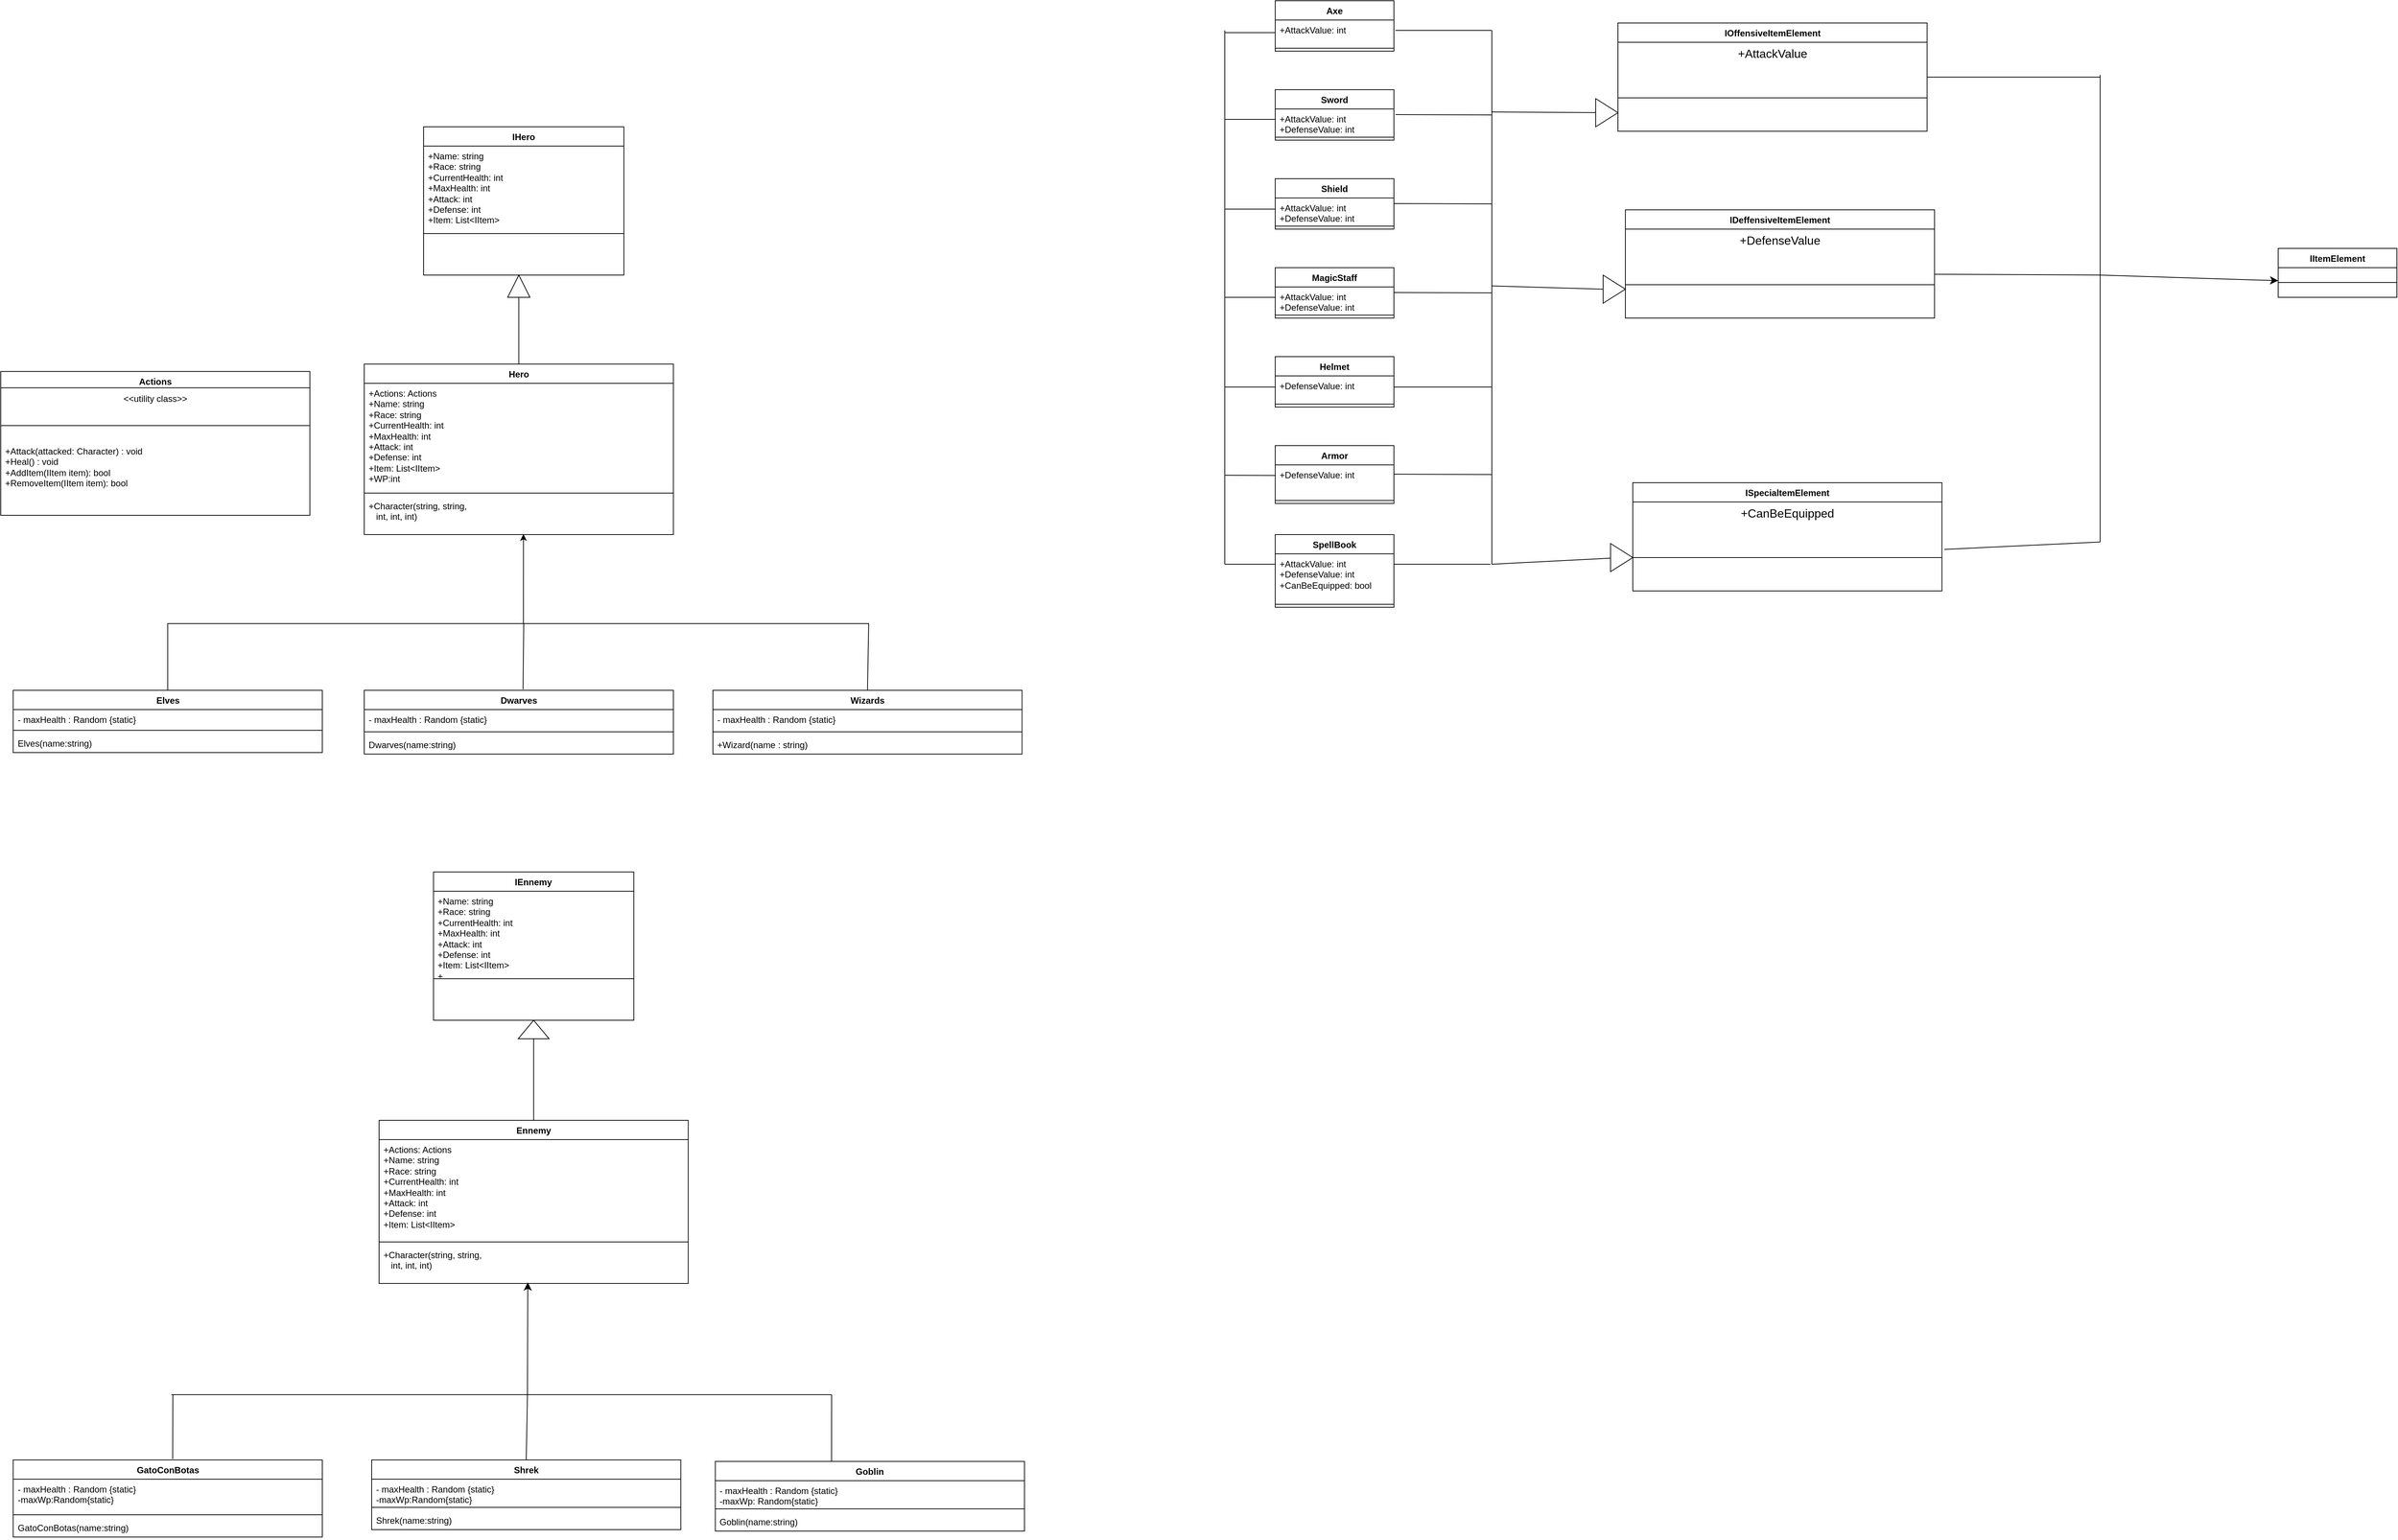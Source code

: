 <mxfile version="24.7.5">
  <diagram name="Página-1" id="9fpP-28XoMxSb8PzgrYL">
    <mxGraphModel dx="248" dy="559" grid="1" gridSize="10" guides="1" tooltips="1" connect="1" arrows="1" fold="1" page="1" pageScale="1" pageWidth="827" pageHeight="1169" background="none" math="0" shadow="0">
      <root>
        <mxCell id="0" />
        <mxCell id="1" parent="0" />
        <mxCell id="HEC-JPvPfsfK7CVHxs7Y-29" value="Dwarves" style="swimlane;fontStyle=1;align=center;verticalAlign=top;childLayout=stackLayout;horizontal=1;startSize=26;horizontalStack=0;resizeParent=1;resizeParentMax=0;resizeLast=0;collapsible=1;marginBottom=0;whiteSpace=wrap;html=1;" parent="1" vertex="1">
          <mxGeometry x="2080" y="970" width="416.74" height="86" as="geometry" />
        </mxCell>
        <mxCell id="HEC-JPvPfsfK7CVHxs7Y-30" value="- maxHealth : Random {static}&amp;nbsp;" style="text;strokeColor=none;fillColor=none;align=left;verticalAlign=top;spacingLeft=4;spacingRight=4;overflow=hidden;rotatable=0;points=[[0,0.5],[1,0.5]];portConstraint=eastwest;whiteSpace=wrap;html=1;" parent="HEC-JPvPfsfK7CVHxs7Y-29" vertex="1">
          <mxGeometry y="26" width="416.74" height="26" as="geometry" />
        </mxCell>
        <mxCell id="HEC-JPvPfsfK7CVHxs7Y-31" value="" style="line;strokeWidth=1;fillColor=none;align=left;verticalAlign=middle;spacingTop=-1;spacingLeft=3;spacingRight=3;rotatable=0;labelPosition=right;points=[];portConstraint=eastwest;strokeColor=inherit;" parent="HEC-JPvPfsfK7CVHxs7Y-29" vertex="1">
          <mxGeometry y="52" width="416.74" height="8" as="geometry" />
        </mxCell>
        <mxCell id="HEC-JPvPfsfK7CVHxs7Y-32" value="&lt;div&gt;Dwarves(name:string)&lt;/div&gt;" style="text;strokeColor=none;fillColor=none;align=left;verticalAlign=top;spacingLeft=4;spacingRight=4;overflow=hidden;rotatable=0;points=[[0,0.5],[1,0.5]];portConstraint=eastwest;whiteSpace=wrap;html=1;" parent="HEC-JPvPfsfK7CVHxs7Y-29" vertex="1">
          <mxGeometry y="60" width="416.74" height="26" as="geometry" />
        </mxCell>
        <mxCell id="HEC-JPvPfsfK7CVHxs7Y-35" value="Wizards" style="swimlane;fontStyle=1;align=center;verticalAlign=top;childLayout=stackLayout;horizontal=1;startSize=26;horizontalStack=0;resizeParent=1;resizeParentMax=0;resizeLast=0;collapsible=1;marginBottom=0;whiteSpace=wrap;html=1;" parent="1" vertex="1">
          <mxGeometry x="2550" y="970" width="416.74" height="86" as="geometry" />
        </mxCell>
        <mxCell id="HEC-JPvPfsfK7CVHxs7Y-36" value="- maxHealth : Random {static}&amp;nbsp;" style="text;strokeColor=none;fillColor=none;align=left;verticalAlign=top;spacingLeft=4;spacingRight=4;overflow=hidden;rotatable=0;points=[[0,0.5],[1,0.5]];portConstraint=eastwest;whiteSpace=wrap;html=1;" parent="HEC-JPvPfsfK7CVHxs7Y-35" vertex="1">
          <mxGeometry y="26" width="416.74" height="26" as="geometry" />
        </mxCell>
        <mxCell id="HEC-JPvPfsfK7CVHxs7Y-37" value="" style="line;strokeWidth=1;fillColor=none;align=left;verticalAlign=middle;spacingTop=-1;spacingLeft=3;spacingRight=3;rotatable=0;labelPosition=right;points=[];portConstraint=eastwest;strokeColor=inherit;" parent="HEC-JPvPfsfK7CVHxs7Y-35" vertex="1">
          <mxGeometry y="52" width="416.74" height="8" as="geometry" />
        </mxCell>
        <mxCell id="HEC-JPvPfsfK7CVHxs7Y-38" value="&lt;div&gt;+Wizard(name : string)&lt;br&gt;&lt;/div&gt;" style="text;strokeColor=none;fillColor=none;align=left;verticalAlign=top;spacingLeft=4;spacingRight=4;overflow=hidden;rotatable=0;points=[[0,0.5],[1,0.5]];portConstraint=eastwest;whiteSpace=wrap;html=1;" parent="HEC-JPvPfsfK7CVHxs7Y-35" vertex="1">
          <mxGeometry y="60" width="416.74" height="26" as="geometry" />
        </mxCell>
        <mxCell id="1p2A2cyZHvtKDHI03JIj-7" style="edgeStyle=orthogonalEdgeStyle;rounded=0;orthogonalLoop=1;jettySize=auto;html=1;exitX=0.5;exitY=0;exitDx=0;exitDy=0;entryX=0.515;entryY=0.988;entryDx=0;entryDy=0;entryPerimeter=0;" parent="1" source="HEC-JPvPfsfK7CVHxs7Y-39" edge="1" target="HEC-JPvPfsfK7CVHxs7Y-56">
          <mxGeometry relative="1" as="geometry">
            <mxPoint x="2295" y="740" as="targetPoint" />
            <Array as="points">
              <mxPoint x="1815" y="880" />
              <mxPoint x="2295" y="880" />
            </Array>
          </mxGeometry>
        </mxCell>
        <mxCell id="HEC-JPvPfsfK7CVHxs7Y-39" value="Elves" style="swimlane;fontStyle=1;align=center;verticalAlign=top;childLayout=stackLayout;horizontal=1;startSize=26;horizontalStack=0;resizeParent=1;resizeParentMax=0;resizeLast=0;collapsible=1;marginBottom=0;whiteSpace=wrap;html=1;" parent="1" vertex="1">
          <mxGeometry x="1606.74" y="970" width="416.74" height="84" as="geometry" />
        </mxCell>
        <mxCell id="HEC-JPvPfsfK7CVHxs7Y-40" value="&lt;div&gt;- maxHealth : Random {static}&amp;nbsp;&lt;/div&gt;" style="text;strokeColor=none;fillColor=none;align=left;verticalAlign=top;spacingLeft=4;spacingRight=4;overflow=hidden;rotatable=0;points=[[0,0.5],[1,0.5]];portConstraint=eastwest;whiteSpace=wrap;html=1;" parent="HEC-JPvPfsfK7CVHxs7Y-39" vertex="1">
          <mxGeometry y="26" width="416.74" height="24" as="geometry" />
        </mxCell>
        <mxCell id="HEC-JPvPfsfK7CVHxs7Y-41" value="" style="line;strokeWidth=1;fillColor=none;align=left;verticalAlign=middle;spacingTop=-1;spacingLeft=3;spacingRight=3;rotatable=0;labelPosition=right;points=[];portConstraint=eastwest;strokeColor=inherit;" parent="HEC-JPvPfsfK7CVHxs7Y-39" vertex="1">
          <mxGeometry y="50" width="416.74" height="8" as="geometry" />
        </mxCell>
        <mxCell id="HEC-JPvPfsfK7CVHxs7Y-42" value="&lt;div&gt;Elves(name:string)&lt;/div&gt;" style="text;strokeColor=none;fillColor=none;align=left;verticalAlign=top;spacingLeft=4;spacingRight=4;overflow=hidden;rotatable=0;points=[[0,0.5],[1,0.5]];portConstraint=eastwest;whiteSpace=wrap;html=1;" parent="HEC-JPvPfsfK7CVHxs7Y-39" vertex="1">
          <mxGeometry y="58" width="416.74" height="26" as="geometry" />
        </mxCell>
        <mxCell id="HEC-JPvPfsfK7CVHxs7Y-49" value="Actions" style="swimlane;fontStyle=1;align=center;verticalAlign=top;childLayout=stackLayout;horizontal=1;startSize=22;horizontalStack=0;resizeParent=1;resizeParentMax=0;resizeLast=0;collapsible=1;marginBottom=0;whiteSpace=wrap;html=1;" parent="1" vertex="1">
          <mxGeometry x="1590" y="540" width="416.74" height="194" as="geometry" />
        </mxCell>
        <mxCell id="HEC-JPvPfsfK7CVHxs7Y-73" value="&amp;lt;&amp;lt;utility class&amp;gt;&amp;gt;" style="text;html=1;align=center;verticalAlign=middle;resizable=0;points=[];autosize=1;strokeColor=none;fillColor=none;" parent="HEC-JPvPfsfK7CVHxs7Y-49" vertex="1">
          <mxGeometry y="22" width="416.74" height="30" as="geometry" />
        </mxCell>
        <mxCell id="HEC-JPvPfsfK7CVHxs7Y-51" value="" style="line;strokeWidth=1;fillColor=none;align=left;verticalAlign=middle;spacingTop=-1;spacingLeft=3;spacingRight=3;rotatable=0;labelPosition=right;points=[];portConstraint=eastwest;strokeColor=inherit;" parent="HEC-JPvPfsfK7CVHxs7Y-49" vertex="1">
          <mxGeometry y="52" width="416.74" height="42" as="geometry" />
        </mxCell>
        <mxCell id="HEC-JPvPfsfK7CVHxs7Y-52" value="&lt;div&gt;+Attack(&lt;span style=&quot;background-color: initial;&quot;&gt;attacked: Character) : void&amp;nbsp; &amp;nbsp; &amp;nbsp; &amp;nbsp; &amp;nbsp; &amp;nbsp; &amp;nbsp;&amp;nbsp;&lt;/span&gt;&lt;/div&gt;&lt;div&gt;+Heal() : void&amp;nbsp;&lt;/div&gt;&lt;div&gt;+AddItem(IItem item)&lt;span style=&quot;background-color: initial;&quot;&gt;: bool&lt;/span&gt;&lt;/div&gt;&lt;div&gt;+RemoveItem(IItem item)&lt;span style=&quot;background-color: initial;&quot;&gt;: bool&amp;nbsp;&lt;/span&gt;&lt;/div&gt;" style="text;strokeColor=none;fillColor=none;align=left;verticalAlign=top;spacingLeft=4;spacingRight=4;overflow=hidden;rotatable=0;points=[[0,0.5],[1,0.5]];portConstraint=eastwest;whiteSpace=wrap;html=1;" parent="HEC-JPvPfsfK7CVHxs7Y-49" vertex="1">
          <mxGeometry y="94" width="416.74" height="100" as="geometry" />
        </mxCell>
        <mxCell id="HEC-JPvPfsfK7CVHxs7Y-53" value="Hero" style="swimlane;fontStyle=1;align=center;verticalAlign=top;childLayout=stackLayout;horizontal=1;startSize=26;horizontalStack=0;resizeParent=1;resizeParentMax=0;resizeLast=0;collapsible=1;marginBottom=0;whiteSpace=wrap;html=1;" parent="1" vertex="1">
          <mxGeometry x="2080" y="530" width="416.74" height="230" as="geometry" />
        </mxCell>
        <mxCell id="HEC-JPvPfsfK7CVHxs7Y-54" value="&lt;div&gt;+Actions: Actions&lt;/div&gt;+Name: string&lt;div&gt;+Race: string&lt;/div&gt;&lt;div&gt;+CurrentHealth: int&lt;/div&gt;&lt;div&gt;+MaxHealth: int&lt;/div&gt;&lt;div&gt;+Attack: int&lt;/div&gt;&lt;div&gt;+Defense: int&lt;/div&gt;&lt;div&gt;+Item: List&amp;lt;IItem&amp;gt;&lt;/div&gt;&lt;div&gt;+WP:int&lt;/div&gt;" style="text;strokeColor=none;fillColor=none;align=left;verticalAlign=top;spacingLeft=4;spacingRight=4;overflow=hidden;rotatable=0;points=[[0,0.5],[1,0.5]];portConstraint=eastwest;whiteSpace=wrap;html=1;" parent="HEC-JPvPfsfK7CVHxs7Y-53" vertex="1">
          <mxGeometry y="26" width="416.74" height="144" as="geometry" />
        </mxCell>
        <mxCell id="HEC-JPvPfsfK7CVHxs7Y-55" value="" style="line;strokeWidth=1;fillColor=none;align=left;verticalAlign=middle;spacingTop=-1;spacingLeft=3;spacingRight=3;rotatable=0;labelPosition=right;points=[];portConstraint=eastwest;strokeColor=inherit;" parent="HEC-JPvPfsfK7CVHxs7Y-53" vertex="1">
          <mxGeometry y="170" width="416.74" height="8" as="geometry" />
        </mxCell>
        <mxCell id="HEC-JPvPfsfK7CVHxs7Y-56" value="&lt;div&gt;+Character(string, string,&amp;nbsp;&lt;/div&gt;&lt;div&gt;&amp;nbsp; &amp;nbsp;int, int, int&lt;span style=&quot;background-color: initial;&quot;&gt;)&amp;nbsp; &amp;nbsp; &amp;nbsp; &amp;nbsp; &amp;nbsp; &amp;nbsp; &amp;nbsp;&lt;/span&gt;&lt;/div&gt;&lt;div&gt;&amp;nbsp; &amp;nbsp;&amp;nbsp;&lt;/div&gt;&lt;div&gt;&lt;br&gt;&lt;/div&gt;" style="text;strokeColor=none;fillColor=none;align=left;verticalAlign=top;spacingLeft=4;spacingRight=4;overflow=hidden;rotatable=0;points=[[0,0.5],[1,0.5]];portConstraint=eastwest;whiteSpace=wrap;html=1;" parent="HEC-JPvPfsfK7CVHxs7Y-53" vertex="1">
          <mxGeometry y="178" width="416.74" height="52" as="geometry" />
        </mxCell>
        <mxCell id="HEC-JPvPfsfK7CVHxs7Y-65" value="IOffensiveItemElement" style="swimlane;fontStyle=1;align=center;verticalAlign=top;childLayout=stackLayout;horizontal=1;startSize=26;horizontalStack=0;resizeParent=1;resizeParentMax=0;resizeLast=0;collapsible=1;marginBottom=0;whiteSpace=wrap;html=1;" parent="1" vertex="1">
          <mxGeometry x="3770" y="70" width="416.74" height="146" as="geometry" />
        </mxCell>
        <mxCell id="UuyAY4Q2AerfOfQdxkJi-3" value="+AttackValue" style="text;html=1;align=center;verticalAlign=middle;resizable=0;points=[];autosize=1;strokeColor=none;fillColor=none;fontSize=16;" parent="HEC-JPvPfsfK7CVHxs7Y-65" vertex="1">
          <mxGeometry y="26" width="416.74" height="30" as="geometry" />
        </mxCell>
        <mxCell id="HEC-JPvPfsfK7CVHxs7Y-67" value="" style="line;strokeWidth=1;fillColor=none;align=left;verticalAlign=middle;spacingTop=-1;spacingLeft=3;spacingRight=3;rotatable=0;labelPosition=right;points=[];portConstraint=eastwest;strokeColor=inherit;" parent="HEC-JPvPfsfK7CVHxs7Y-65" vertex="1">
          <mxGeometry y="56" width="416.74" height="90" as="geometry" />
        </mxCell>
        <mxCell id="1p2A2cyZHvtKDHI03JIj-1" value="IHero" style="swimlane;fontStyle=1;align=center;verticalAlign=top;childLayout=stackLayout;horizontal=1;startSize=26;horizontalStack=0;resizeParent=1;resizeParentMax=0;resizeLast=0;collapsible=1;marginBottom=0;whiteSpace=wrap;html=1;" parent="1" vertex="1">
          <mxGeometry x="2160" y="210" width="270" height="200" as="geometry">
            <mxRectangle x="2153.37" y="590" width="100" height="30" as="alternateBounds" />
          </mxGeometry>
        </mxCell>
        <mxCell id="1p2A2cyZHvtKDHI03JIj-2" value="+Name: string&lt;div&gt;+Race: string&lt;/div&gt;&lt;div&gt;+CurrentHealth: int&lt;/div&gt;&lt;div&gt;+MaxHealth: int&lt;/div&gt;&lt;div&gt;+Attack: int&lt;/div&gt;&lt;div&gt;+Defense: int&lt;/div&gt;&lt;div&gt;+Item: List&amp;lt;IItem&amp;gt;&lt;/div&gt;" style="text;strokeColor=none;fillColor=none;align=left;verticalAlign=top;spacingLeft=4;spacingRight=4;overflow=hidden;rotatable=0;points=[[0,0.5],[1,0.5]];portConstraint=eastwest;whiteSpace=wrap;html=1;" parent="1p2A2cyZHvtKDHI03JIj-1" vertex="1">
          <mxGeometry y="26" width="270" height="114" as="geometry" />
        </mxCell>
        <mxCell id="1p2A2cyZHvtKDHI03JIj-3" value="" style="line;strokeWidth=1;fillColor=none;align=left;verticalAlign=middle;spacingTop=-1;spacingLeft=3;spacingRight=3;rotatable=0;labelPosition=right;points=[];portConstraint=eastwest;strokeColor=inherit;" parent="1p2A2cyZHvtKDHI03JIj-1" vertex="1">
          <mxGeometry y="140" width="270" height="8" as="geometry" />
        </mxCell>
        <mxCell id="1p2A2cyZHvtKDHI03JIj-4" value="&lt;div&gt;&lt;br&gt;&lt;/div&gt;" style="text;strokeColor=none;fillColor=none;align=left;verticalAlign=top;spacingLeft=4;spacingRight=4;overflow=hidden;rotatable=0;points=[[0,0.5],[1,0.5]];portConstraint=eastwest;whiteSpace=wrap;html=1;" parent="1p2A2cyZHvtKDHI03JIj-1" vertex="1">
          <mxGeometry y="148" width="270" height="52" as="geometry" />
        </mxCell>
        <mxCell id="1p2A2cyZHvtKDHI03JIj-8" value="" style="endArrow=none;html=1;rounded=0;exitX=0.516;exitY=-0.015;exitDx=0;exitDy=0;exitPerimeter=0;" parent="1" edge="1">
          <mxGeometry width="50" height="50" relative="1" as="geometry">
            <mxPoint x="2294.038" y="968.71" as="sourcePoint" />
            <mxPoint x="2295" y="880" as="targetPoint" />
          </mxGeometry>
        </mxCell>
        <mxCell id="rSpRzBsNVvxRmrJFEGLc-9" value="Sword" style="swimlane;fontStyle=1;align=center;verticalAlign=top;childLayout=stackLayout;horizontal=1;startSize=26;horizontalStack=0;resizeParent=1;resizeParentMax=0;resizeLast=0;collapsible=1;marginBottom=0;whiteSpace=wrap;html=1;" parent="1" vertex="1">
          <mxGeometry x="3308" y="160" width="160" height="68" as="geometry" />
        </mxCell>
        <mxCell id="rSpRzBsNVvxRmrJFEGLc-10" value="+AttackValue: int&lt;div&gt;+DefenseValue: int&lt;/div&gt;" style="text;strokeColor=none;fillColor=none;align=left;verticalAlign=top;spacingLeft=4;spacingRight=4;overflow=hidden;rotatable=0;points=[[0,0.5],[1,0.5]];portConstraint=eastwest;whiteSpace=wrap;html=1;" parent="rSpRzBsNVvxRmrJFEGLc-9" vertex="1">
          <mxGeometry y="26" width="160" height="34" as="geometry" />
        </mxCell>
        <mxCell id="rSpRzBsNVvxRmrJFEGLc-11" value="" style="line;strokeWidth=1;fillColor=none;align=left;verticalAlign=middle;spacingTop=-1;spacingLeft=3;spacingRight=3;rotatable=0;labelPosition=right;points=[];portConstraint=eastwest;strokeColor=inherit;" parent="rSpRzBsNVvxRmrJFEGLc-9" vertex="1">
          <mxGeometry y="60" width="160" height="8" as="geometry" />
        </mxCell>
        <mxCell id="rSpRzBsNVvxRmrJFEGLc-13" value="Axe" style="swimlane;fontStyle=1;align=center;verticalAlign=top;childLayout=stackLayout;horizontal=1;startSize=26;horizontalStack=0;resizeParent=1;resizeParentMax=0;resizeLast=0;collapsible=1;marginBottom=0;whiteSpace=wrap;html=1;" parent="1" vertex="1">
          <mxGeometry x="3308" y="40" width="160" height="68" as="geometry" />
        </mxCell>
        <mxCell id="rSpRzBsNVvxRmrJFEGLc-14" value="+AttackValue: int" style="text;strokeColor=none;fillColor=none;align=left;verticalAlign=top;spacingLeft=4;spacingRight=4;overflow=hidden;rotatable=0;points=[[0,0.5],[1,0.5]];portConstraint=eastwest;whiteSpace=wrap;html=1;" parent="rSpRzBsNVvxRmrJFEGLc-13" vertex="1">
          <mxGeometry y="26" width="160" height="34" as="geometry" />
        </mxCell>
        <mxCell id="rSpRzBsNVvxRmrJFEGLc-15" value="" style="line;strokeWidth=1;fillColor=none;align=left;verticalAlign=middle;spacingTop=-1;spacingLeft=3;spacingRight=3;rotatable=0;labelPosition=right;points=[];portConstraint=eastwest;strokeColor=inherit;" parent="rSpRzBsNVvxRmrJFEGLc-13" vertex="1">
          <mxGeometry y="60" width="160" height="8" as="geometry" />
        </mxCell>
        <mxCell id="rSpRzBsNVvxRmrJFEGLc-17" value="MagicStaff" style="swimlane;fontStyle=1;align=center;verticalAlign=top;childLayout=stackLayout;horizontal=1;startSize=26;horizontalStack=0;resizeParent=1;resizeParentMax=0;resizeLast=0;collapsible=1;marginBottom=0;whiteSpace=wrap;html=1;" parent="1" vertex="1">
          <mxGeometry x="3308" y="400" width="160" height="68" as="geometry" />
        </mxCell>
        <mxCell id="rSpRzBsNVvxRmrJFEGLc-18" value="+AttackValue: int&lt;div&gt;+DefenseValue: int&lt;/div&gt;" style="text;strokeColor=none;fillColor=none;align=left;verticalAlign=top;spacingLeft=4;spacingRight=4;overflow=hidden;rotatable=0;points=[[0,0.5],[1,0.5]];portConstraint=eastwest;whiteSpace=wrap;html=1;" parent="rSpRzBsNVvxRmrJFEGLc-17" vertex="1">
          <mxGeometry y="26" width="160" height="34" as="geometry" />
        </mxCell>
        <mxCell id="rSpRzBsNVvxRmrJFEGLc-19" value="" style="line;strokeWidth=1;fillColor=none;align=left;verticalAlign=middle;spacingTop=-1;spacingLeft=3;spacingRight=3;rotatable=0;labelPosition=right;points=[];portConstraint=eastwest;strokeColor=inherit;" parent="rSpRzBsNVvxRmrJFEGLc-17" vertex="1">
          <mxGeometry y="60" width="160" height="8" as="geometry" />
        </mxCell>
        <mxCell id="rSpRzBsNVvxRmrJFEGLc-21" value="Shield" style="swimlane;fontStyle=1;align=center;verticalAlign=top;childLayout=stackLayout;horizontal=1;startSize=26;horizontalStack=0;resizeParent=1;resizeParentMax=0;resizeLast=0;collapsible=1;marginBottom=0;whiteSpace=wrap;html=1;" parent="1" vertex="1">
          <mxGeometry x="3308" y="280" width="160" height="68" as="geometry" />
        </mxCell>
        <mxCell id="rSpRzBsNVvxRmrJFEGLc-22" value="+AttackValue: int&lt;div&gt;+DefenseValue: int&lt;/div&gt;" style="text;strokeColor=none;fillColor=none;align=left;verticalAlign=top;spacingLeft=4;spacingRight=4;overflow=hidden;rotatable=0;points=[[0,0.5],[1,0.5]];portConstraint=eastwest;whiteSpace=wrap;html=1;" parent="rSpRzBsNVvxRmrJFEGLc-21" vertex="1">
          <mxGeometry y="26" width="160" height="34" as="geometry" />
        </mxCell>
        <mxCell id="rSpRzBsNVvxRmrJFEGLc-23" value="" style="line;strokeWidth=1;fillColor=none;align=left;verticalAlign=middle;spacingTop=-1;spacingLeft=3;spacingRight=3;rotatable=0;labelPosition=right;points=[];portConstraint=eastwest;strokeColor=inherit;" parent="rSpRzBsNVvxRmrJFEGLc-21" vertex="1">
          <mxGeometry y="60" width="160" height="8" as="geometry" />
        </mxCell>
        <mxCell id="rSpRzBsNVvxRmrJFEGLc-25" value="Armor" style="swimlane;fontStyle=1;align=center;verticalAlign=top;childLayout=stackLayout;horizontal=1;startSize=26;horizontalStack=0;resizeParent=1;resizeParentMax=0;resizeLast=0;collapsible=1;marginBottom=0;whiteSpace=wrap;html=1;" parent="1" vertex="1">
          <mxGeometry x="3308" y="640" width="160" height="78" as="geometry" />
        </mxCell>
        <mxCell id="rSpRzBsNVvxRmrJFEGLc-26" value="&lt;div&gt;+DefenseValue: int&lt;/div&gt;" style="text;strokeColor=none;fillColor=none;align=left;verticalAlign=top;spacingLeft=4;spacingRight=4;overflow=hidden;rotatable=0;points=[[0,0.5],[1,0.5]];portConstraint=eastwest;whiteSpace=wrap;html=1;" parent="rSpRzBsNVvxRmrJFEGLc-25" vertex="1">
          <mxGeometry y="26" width="160" height="44" as="geometry" />
        </mxCell>
        <mxCell id="rSpRzBsNVvxRmrJFEGLc-27" value="" style="line;strokeWidth=1;fillColor=none;align=left;verticalAlign=middle;spacingTop=-1;spacingLeft=3;spacingRight=3;rotatable=0;labelPosition=right;points=[];portConstraint=eastwest;strokeColor=inherit;" parent="rSpRzBsNVvxRmrJFEGLc-25" vertex="1">
          <mxGeometry y="70" width="160" height="8" as="geometry" />
        </mxCell>
        <mxCell id="rSpRzBsNVvxRmrJFEGLc-29" value="Helmet" style="swimlane;fontStyle=1;align=center;verticalAlign=top;childLayout=stackLayout;horizontal=1;startSize=26;horizontalStack=0;resizeParent=1;resizeParentMax=0;resizeLast=0;collapsible=1;marginBottom=0;whiteSpace=wrap;html=1;" parent="1" vertex="1">
          <mxGeometry x="3308" y="520" width="160" height="68" as="geometry" />
        </mxCell>
        <mxCell id="rSpRzBsNVvxRmrJFEGLc-30" value="&lt;div&gt;+DefenseValue: int&lt;/div&gt;" style="text;strokeColor=none;fillColor=none;align=left;verticalAlign=top;spacingLeft=4;spacingRight=4;overflow=hidden;rotatable=0;points=[[0,0.5],[1,0.5]];portConstraint=eastwest;whiteSpace=wrap;html=1;" parent="rSpRzBsNVvxRmrJFEGLc-29" vertex="1">
          <mxGeometry y="26" width="160" height="34" as="geometry" />
        </mxCell>
        <mxCell id="rSpRzBsNVvxRmrJFEGLc-31" value="" style="line;strokeWidth=1;fillColor=none;align=left;verticalAlign=middle;spacingTop=-1;spacingLeft=3;spacingRight=3;rotatable=0;labelPosition=right;points=[];portConstraint=eastwest;strokeColor=inherit;" parent="rSpRzBsNVvxRmrJFEGLc-29" vertex="1">
          <mxGeometry y="60" width="160" height="8" as="geometry" />
        </mxCell>
        <mxCell id="rSpRzBsNVvxRmrJFEGLc-33" value="SpellBook" style="swimlane;fontStyle=1;align=center;verticalAlign=top;childLayout=stackLayout;horizontal=1;startSize=26;horizontalStack=0;resizeParent=1;resizeParentMax=0;resizeLast=0;collapsible=1;marginBottom=0;whiteSpace=wrap;html=1;" parent="1" vertex="1">
          <mxGeometry x="3308" y="760" width="160" height="98" as="geometry" />
        </mxCell>
        <mxCell id="rSpRzBsNVvxRmrJFEGLc-34" value="+AttackValue: int&lt;div&gt;+DefenseValue: int&lt;/div&gt;&lt;div&gt;+CanBeEquipped: bool&lt;/div&gt;" style="text;strokeColor=none;fillColor=none;align=left;verticalAlign=top;spacingLeft=4;spacingRight=4;overflow=hidden;rotatable=0;points=[[0,0.5],[1,0.5]];portConstraint=eastwest;whiteSpace=wrap;html=1;" parent="rSpRzBsNVvxRmrJFEGLc-33" vertex="1">
          <mxGeometry y="26" width="160" height="64" as="geometry" />
        </mxCell>
        <mxCell id="rSpRzBsNVvxRmrJFEGLc-35" value="" style="line;strokeWidth=1;fillColor=none;align=left;verticalAlign=middle;spacingTop=-1;spacingLeft=3;spacingRight=3;rotatable=0;labelPosition=right;points=[];portConstraint=eastwest;strokeColor=inherit;" parent="rSpRzBsNVvxRmrJFEGLc-33" vertex="1">
          <mxGeometry y="90" width="160" height="8" as="geometry" />
        </mxCell>
        <mxCell id="UuyAY4Q2AerfOfQdxkJi-1" value="IDeffensiveItemElement" style="swimlane;fontStyle=1;align=center;verticalAlign=top;childLayout=stackLayout;horizontal=1;startSize=26;horizontalStack=0;resizeParent=1;resizeParentMax=0;resizeLast=0;collapsible=1;marginBottom=0;whiteSpace=wrap;html=1;" parent="1" vertex="1">
          <mxGeometry x="3780" y="322" width="416.74" height="146" as="geometry" />
        </mxCell>
        <mxCell id="UuyAY4Q2AerfOfQdxkJi-5" value="+DefenseValue" style="text;html=1;align=center;verticalAlign=middle;resizable=0;points=[];autosize=1;strokeColor=none;fillColor=none;fontSize=16;" parent="UuyAY4Q2AerfOfQdxkJi-1" vertex="1">
          <mxGeometry y="26" width="416.74" height="30" as="geometry" />
        </mxCell>
        <mxCell id="UuyAY4Q2AerfOfQdxkJi-2" value="" style="line;strokeWidth=1;fillColor=none;align=left;verticalAlign=middle;spacingTop=-1;spacingLeft=3;spacingRight=3;rotatable=0;labelPosition=right;points=[];portConstraint=eastwest;strokeColor=inherit;" parent="UuyAY4Q2AerfOfQdxkJi-1" vertex="1">
          <mxGeometry y="56" width="416.74" height="90" as="geometry" />
        </mxCell>
        <mxCell id="d23vnzxBegrpQZJezkoJ-4" value="" style="endArrow=none;html=1;rounded=0;exitX=0.5;exitY=0;exitDx=0;exitDy=0;" parent="1" source="HEC-JPvPfsfK7CVHxs7Y-35" edge="1">
          <mxGeometry width="50" height="50" relative="1" as="geometry">
            <mxPoint x="2304.038" y="978.71" as="sourcePoint" />
            <mxPoint x="2290" y="880" as="targetPoint" />
            <Array as="points">
              <mxPoint x="2760" y="880" />
            </Array>
          </mxGeometry>
        </mxCell>
        <mxCell id="d23vnzxBegrpQZJezkoJ-6" value="IItemElement" style="swimlane;fontStyle=1;align=center;verticalAlign=top;childLayout=stackLayout;horizontal=1;startSize=26;horizontalStack=0;resizeParent=1;resizeParentMax=0;resizeLast=0;collapsible=1;marginBottom=0;whiteSpace=wrap;html=1;" parent="1" vertex="1">
          <mxGeometry x="4660" y="374" width="160" height="66" as="geometry">
            <mxRectangle x="1800.0" y="1300" width="110" height="30" as="alternateBounds" />
          </mxGeometry>
        </mxCell>
        <mxCell id="d23vnzxBegrpQZJezkoJ-8" value="" style="line;strokeWidth=1;fillColor=none;align=left;verticalAlign=middle;spacingTop=-1;spacingLeft=3;spacingRight=3;rotatable=0;labelPosition=right;points=[];portConstraint=eastwest;strokeColor=inherit;" parent="d23vnzxBegrpQZJezkoJ-6" vertex="1">
          <mxGeometry y="26" width="160" height="40" as="geometry" />
        </mxCell>
        <mxCell id="d23vnzxBegrpQZJezkoJ-12" value="ISpecialtemElement" style="swimlane;fontStyle=1;align=center;verticalAlign=top;childLayout=stackLayout;horizontal=1;startSize=26;horizontalStack=0;resizeParent=1;resizeParentMax=0;resizeLast=0;collapsible=1;marginBottom=0;whiteSpace=wrap;html=1;" parent="1" vertex="1">
          <mxGeometry x="3790" y="690" width="416.74" height="146" as="geometry" />
        </mxCell>
        <mxCell id="d23vnzxBegrpQZJezkoJ-13" value="+CanBeEquipped" style="text;html=1;align=center;verticalAlign=middle;resizable=0;points=[];autosize=1;strokeColor=none;fillColor=none;fontSize=16;" parent="d23vnzxBegrpQZJezkoJ-12" vertex="1">
          <mxGeometry y="26" width="416.74" height="30" as="geometry" />
        </mxCell>
        <mxCell id="d23vnzxBegrpQZJezkoJ-14" value="" style="line;strokeWidth=1;fillColor=none;align=left;verticalAlign=middle;spacingTop=-1;spacingLeft=3;spacingRight=3;rotatable=0;labelPosition=right;points=[];portConstraint=eastwest;strokeColor=inherit;" parent="d23vnzxBegrpQZJezkoJ-12" vertex="1">
          <mxGeometry y="56" width="416.74" height="90" as="geometry" />
        </mxCell>
        <mxCell id="d23vnzxBegrpQZJezkoJ-18" value="" style="endArrow=none;html=1;rounded=0;fontSize=12;startSize=8;endSize=8;curved=1;" parent="1" edge="1">
          <mxGeometry width="50" height="50" relative="1" as="geometry">
            <mxPoint x="3240" y="80" as="sourcePoint" />
            <mxPoint x="3240" y="800" as="targetPoint" />
          </mxGeometry>
        </mxCell>
        <mxCell id="d23vnzxBegrpQZJezkoJ-21" value="" style="endArrow=none;html=1;rounded=0;fontSize=12;startSize=8;endSize=8;curved=1;exitX=0;exitY=0.5;exitDx=0;exitDy=0;" parent="1" source="rSpRzBsNVvxRmrJFEGLc-14" edge="1">
          <mxGeometry width="50" height="50" relative="1" as="geometry">
            <mxPoint x="3289.95" y="342" as="sourcePoint" />
            <mxPoint x="3240" y="83" as="targetPoint" />
          </mxGeometry>
        </mxCell>
        <mxCell id="d23vnzxBegrpQZJezkoJ-23" value="" style="endArrow=none;html=1;rounded=0;fontSize=12;startSize=8;endSize=8;curved=1;entryX=-0.003;entryY=0.324;entryDx=0;entryDy=0;entryPerimeter=0;" parent="1" target="rSpRzBsNVvxRmrJFEGLc-26" edge="1">
          <mxGeometry width="50" height="50" relative="1" as="geometry">
            <mxPoint x="3240" y="680" as="sourcePoint" />
            <mxPoint x="3306" y="679.5" as="targetPoint" />
          </mxGeometry>
        </mxCell>
        <mxCell id="d23vnzxBegrpQZJezkoJ-25" value="" style="endArrow=none;html=1;rounded=0;fontSize=12;startSize=8;endSize=8;curved=1;entryX=-0.003;entryY=0.324;entryDx=0;entryDy=0;entryPerimeter=0;" parent="1" edge="1">
          <mxGeometry width="50" height="50" relative="1" as="geometry">
            <mxPoint x="3240" y="800" as="sourcePoint" />
            <mxPoint x="3308" y="800" as="targetPoint" />
          </mxGeometry>
        </mxCell>
        <mxCell id="d23vnzxBegrpQZJezkoJ-26" value="" style="endArrow=none;html=1;rounded=0;fontSize=12;startSize=8;endSize=8;curved=1;entryX=-0.003;entryY=0.324;entryDx=0;entryDy=0;entryPerimeter=0;" parent="1" edge="1">
          <mxGeometry width="50" height="50" relative="1" as="geometry">
            <mxPoint x="3240" y="561" as="sourcePoint" />
            <mxPoint x="3308" y="561" as="targetPoint" />
          </mxGeometry>
        </mxCell>
        <mxCell id="d23vnzxBegrpQZJezkoJ-27" value="" style="endArrow=none;html=1;rounded=0;fontSize=12;startSize=8;endSize=8;curved=1;entryX=-0.003;entryY=0.324;entryDx=0;entryDy=0;entryPerimeter=0;" parent="1" edge="1">
          <mxGeometry width="50" height="50" relative="1" as="geometry">
            <mxPoint x="3240" y="440" as="sourcePoint" />
            <mxPoint x="3308" y="440" as="targetPoint" />
          </mxGeometry>
        </mxCell>
        <mxCell id="d23vnzxBegrpQZJezkoJ-28" value="" style="endArrow=none;html=1;rounded=0;fontSize=12;startSize=8;endSize=8;curved=1;entryX=-0.003;entryY=0.324;entryDx=0;entryDy=0;entryPerimeter=0;" parent="1" edge="1">
          <mxGeometry width="50" height="50" relative="1" as="geometry">
            <mxPoint x="3240" y="321" as="sourcePoint" />
            <mxPoint x="3308" y="321" as="targetPoint" />
          </mxGeometry>
        </mxCell>
        <mxCell id="d23vnzxBegrpQZJezkoJ-29" value="" style="endArrow=none;html=1;rounded=0;fontSize=12;startSize=8;endSize=8;curved=1;entryX=-0.003;entryY=0.324;entryDx=0;entryDy=0;entryPerimeter=0;" parent="1" edge="1">
          <mxGeometry width="50" height="50" relative="1" as="geometry">
            <mxPoint x="3240" y="200" as="sourcePoint" />
            <mxPoint x="3308" y="200" as="targetPoint" />
          </mxGeometry>
        </mxCell>
        <mxCell id="d23vnzxBegrpQZJezkoJ-30" value="" style="endArrow=none;html=1;rounded=0;fontSize=12;startSize=8;endSize=8;curved=1;" parent="1" edge="1">
          <mxGeometry width="50" height="50" relative="1" as="geometry">
            <mxPoint x="3470" y="80" as="sourcePoint" />
            <mxPoint x="3600" y="80" as="targetPoint" />
          </mxGeometry>
        </mxCell>
        <mxCell id="d23vnzxBegrpQZJezkoJ-33" value="" style="endArrow=none;html=1;rounded=0;fontSize=12;startSize=8;endSize=8;curved=1;" parent="1" edge="1">
          <mxGeometry width="50" height="50" relative="1" as="geometry">
            <mxPoint x="3470" y="193.52" as="sourcePoint" />
            <mxPoint x="3600" y="194" as="targetPoint" />
          </mxGeometry>
        </mxCell>
        <mxCell id="d23vnzxBegrpQZJezkoJ-34" value="" style="endArrow=none;html=1;rounded=0;fontSize=12;startSize=8;endSize=8;curved=1;" parent="1" edge="1">
          <mxGeometry width="50" height="50" relative="1" as="geometry">
            <mxPoint x="3468" y="313.52" as="sourcePoint" />
            <mxPoint x="3600" y="314" as="targetPoint" />
          </mxGeometry>
        </mxCell>
        <mxCell id="d23vnzxBegrpQZJezkoJ-35" value="" style="endArrow=none;html=1;rounded=0;fontSize=12;startSize=8;endSize=8;curved=1;" parent="1" edge="1">
          <mxGeometry width="50" height="50" relative="1" as="geometry">
            <mxPoint x="3468" y="433.52" as="sourcePoint" />
            <mxPoint x="3600" y="434" as="targetPoint" />
          </mxGeometry>
        </mxCell>
        <mxCell id="d23vnzxBegrpQZJezkoJ-36" value="" style="endArrow=none;html=1;rounded=0;fontSize=12;startSize=8;endSize=8;curved=1;" parent="1" edge="1">
          <mxGeometry width="50" height="50" relative="1" as="geometry">
            <mxPoint x="3468" y="561" as="sourcePoint" />
            <mxPoint x="3600" y="561" as="targetPoint" />
          </mxGeometry>
        </mxCell>
        <mxCell id="d23vnzxBegrpQZJezkoJ-37" value="" style="endArrow=none;html=1;rounded=0;fontSize=12;startSize=8;endSize=8;curved=1;" parent="1" edge="1">
          <mxGeometry width="50" height="50" relative="1" as="geometry">
            <mxPoint x="3468" y="678.52" as="sourcePoint" />
            <mxPoint x="3600" y="679" as="targetPoint" />
          </mxGeometry>
        </mxCell>
        <mxCell id="d23vnzxBegrpQZJezkoJ-38" value="" style="endArrow=none;html=1;rounded=0;fontSize=12;startSize=8;endSize=8;curved=1;entryX=-0.003;entryY=0.324;entryDx=0;entryDy=0;entryPerimeter=0;" parent="1" edge="1">
          <mxGeometry width="50" height="50" relative="1" as="geometry">
            <mxPoint x="3468" y="800" as="sourcePoint" />
            <mxPoint x="3536" y="800" as="targetPoint" />
          </mxGeometry>
        </mxCell>
        <mxCell id="d23vnzxBegrpQZJezkoJ-39" value="" style="endArrow=none;html=1;rounded=0;fontSize=12;startSize=8;endSize=8;curved=1;entryX=-0.003;entryY=0.324;entryDx=0;entryDy=0;entryPerimeter=0;" parent="1" edge="1">
          <mxGeometry width="50" height="50" relative="1" as="geometry">
            <mxPoint x="3530" y="800" as="sourcePoint" />
            <mxPoint x="3598" y="800" as="targetPoint" />
          </mxGeometry>
        </mxCell>
        <mxCell id="d23vnzxBegrpQZJezkoJ-40" value="" style="endArrow=none;html=1;rounded=0;fontSize=12;startSize=8;endSize=8;curved=1;" parent="1" edge="1">
          <mxGeometry width="50" height="50" relative="1" as="geometry">
            <mxPoint x="3600" y="150" as="sourcePoint" />
            <mxPoint x="3600" y="800" as="targetPoint" />
          </mxGeometry>
        </mxCell>
        <mxCell id="d23vnzxBegrpQZJezkoJ-41" value="" style="endArrow=none;html=1;rounded=0;fontSize=12;startSize=8;endSize=8;curved=1;" parent="1" edge="1">
          <mxGeometry width="50" height="50" relative="1" as="geometry">
            <mxPoint x="3600" y="80" as="sourcePoint" />
            <mxPoint x="3600" y="150" as="targetPoint" />
          </mxGeometry>
        </mxCell>
        <mxCell id="4FQp5EVQwmpA09TMSfMy-22" value="Ennemy" style="swimlane;fontStyle=1;align=center;verticalAlign=top;childLayout=stackLayout;horizontal=1;startSize=26;horizontalStack=0;resizeParent=1;resizeParentMax=0;resizeLast=0;collapsible=1;marginBottom=0;whiteSpace=wrap;html=1;" parent="1" vertex="1">
          <mxGeometry x="2100" y="1550" width="416.74" height="220" as="geometry" />
        </mxCell>
        <mxCell id="4FQp5EVQwmpA09TMSfMy-23" value="&lt;div&gt;+Actions: Actions&lt;/div&gt;+Name: string&lt;div&gt;+Race: string&lt;/div&gt;&lt;div&gt;+CurrentHealth: int&lt;/div&gt;&lt;div&gt;+MaxHealth: int&lt;/div&gt;&lt;div&gt;+Attack: int&lt;/div&gt;&lt;div&gt;+Defense: int&lt;/div&gt;&lt;div&gt;+Item: List&amp;lt;IItem&amp;gt;&lt;/div&gt;&lt;div&gt;&lt;br&gt;&lt;/div&gt;" style="text;strokeColor=none;fillColor=none;align=left;verticalAlign=top;spacingLeft=4;spacingRight=4;overflow=hidden;rotatable=0;points=[[0,0.5],[1,0.5]];portConstraint=eastwest;whiteSpace=wrap;html=1;" parent="4FQp5EVQwmpA09TMSfMy-22" vertex="1">
          <mxGeometry y="26" width="416.74" height="134" as="geometry" />
        </mxCell>
        <mxCell id="4FQp5EVQwmpA09TMSfMy-24" value="" style="line;strokeWidth=1;fillColor=none;align=left;verticalAlign=middle;spacingTop=-1;spacingLeft=3;spacingRight=3;rotatable=0;labelPosition=right;points=[];portConstraint=eastwest;strokeColor=inherit;" parent="4FQp5EVQwmpA09TMSfMy-22" vertex="1">
          <mxGeometry y="160" width="416.74" height="8" as="geometry" />
        </mxCell>
        <mxCell id="4FQp5EVQwmpA09TMSfMy-25" value="&lt;div&gt;+Character(string, string,&amp;nbsp;&lt;/div&gt;&lt;div&gt;&amp;nbsp; &amp;nbsp;int, int, int&lt;span style=&quot;background-color: initial;&quot;&gt;)&amp;nbsp; &amp;nbsp; &amp;nbsp; &amp;nbsp; &amp;nbsp; &amp;nbsp; &amp;nbsp;&lt;/span&gt;&lt;/div&gt;&lt;div&gt;&amp;nbsp; &amp;nbsp;&amp;nbsp;&lt;/div&gt;&lt;div&gt;&lt;br&gt;&lt;/div&gt;" style="text;strokeColor=none;fillColor=none;align=left;verticalAlign=top;spacingLeft=4;spacingRight=4;overflow=hidden;rotatable=0;points=[[0,0.5],[1,0.5]];portConstraint=eastwest;whiteSpace=wrap;html=1;" parent="4FQp5EVQwmpA09TMSfMy-22" vertex="1">
          <mxGeometry y="168" width="416.74" height="52" as="geometry" />
        </mxCell>
        <mxCell id="4FQp5EVQwmpA09TMSfMy-26" value="IEnnemy" style="swimlane;fontStyle=1;align=center;verticalAlign=top;childLayout=stackLayout;horizontal=1;startSize=26;horizontalStack=0;resizeParent=1;resizeParentMax=0;resizeLast=0;collapsible=1;marginBottom=0;whiteSpace=wrap;html=1;" parent="1" vertex="1">
          <mxGeometry x="2173.37" y="1215" width="270" height="200" as="geometry">
            <mxRectangle x="2153.37" y="590" width="100" height="30" as="alternateBounds" />
          </mxGeometry>
        </mxCell>
        <mxCell id="4FQp5EVQwmpA09TMSfMy-27" value="+Name: string&lt;div&gt;+Race: string&lt;/div&gt;&lt;div&gt;+CurrentHealth: int&lt;/div&gt;&lt;div&gt;+MaxHealth: int&lt;/div&gt;&lt;div&gt;+Attack: int&lt;/div&gt;&lt;div&gt;+Defense: int&lt;/div&gt;&lt;div&gt;+Item: List&amp;lt;IItem&amp;gt;&lt;/div&gt;&lt;div&gt;+&lt;/div&gt;" style="text;strokeColor=none;fillColor=none;align=left;verticalAlign=top;spacingLeft=4;spacingRight=4;overflow=hidden;rotatable=0;points=[[0,0.5],[1,0.5]];portConstraint=eastwest;whiteSpace=wrap;html=1;" parent="4FQp5EVQwmpA09TMSfMy-26" vertex="1">
          <mxGeometry y="26" width="270" height="114" as="geometry" />
        </mxCell>
        <mxCell id="4FQp5EVQwmpA09TMSfMy-28" value="" style="line;strokeWidth=1;fillColor=none;align=left;verticalAlign=middle;spacingTop=-1;spacingLeft=3;spacingRight=3;rotatable=0;labelPosition=right;points=[];portConstraint=eastwest;strokeColor=inherit;" parent="4FQp5EVQwmpA09TMSfMy-26" vertex="1">
          <mxGeometry y="140" width="270" height="8" as="geometry" />
        </mxCell>
        <mxCell id="4FQp5EVQwmpA09TMSfMy-29" value="&lt;div&gt;&lt;br&gt;&lt;/div&gt;" style="text;strokeColor=none;fillColor=none;align=left;verticalAlign=top;spacingLeft=4;spacingRight=4;overflow=hidden;rotatable=0;points=[[0,0.5],[1,0.5]];portConstraint=eastwest;whiteSpace=wrap;html=1;" parent="4FQp5EVQwmpA09TMSfMy-26" vertex="1">
          <mxGeometry y="148" width="270" height="52" as="geometry" />
        </mxCell>
        <mxCell id="4FQp5EVQwmpA09TMSfMy-31" value="Shrek" style="swimlane;fontStyle=1;align=center;verticalAlign=top;childLayout=stackLayout;horizontal=1;startSize=26;horizontalStack=0;resizeParent=1;resizeParentMax=0;resizeLast=0;collapsible=1;marginBottom=0;whiteSpace=wrap;html=1;" parent="1" vertex="1">
          <mxGeometry x="2090" y="2008" width="416.74" height="94" as="geometry" />
        </mxCell>
        <mxCell id="4FQp5EVQwmpA09TMSfMy-32" value="- maxHealth : Random {static}&amp;nbsp;&lt;div&gt;-maxWp:Random{static}&lt;/div&gt;" style="text;strokeColor=none;fillColor=none;align=left;verticalAlign=top;spacingLeft=4;spacingRight=4;overflow=hidden;rotatable=0;points=[[0,0.5],[1,0.5]];portConstraint=eastwest;whiteSpace=wrap;html=1;" parent="4FQp5EVQwmpA09TMSfMy-31" vertex="1">
          <mxGeometry y="26" width="416.74" height="34" as="geometry" />
        </mxCell>
        <mxCell id="4FQp5EVQwmpA09TMSfMy-33" value="" style="line;strokeWidth=1;fillColor=none;align=left;verticalAlign=middle;spacingTop=-1;spacingLeft=3;spacingRight=3;rotatable=0;labelPosition=right;points=[];portConstraint=eastwest;strokeColor=inherit;" parent="4FQp5EVQwmpA09TMSfMy-31" vertex="1">
          <mxGeometry y="60" width="416.74" height="8" as="geometry" />
        </mxCell>
        <mxCell id="4FQp5EVQwmpA09TMSfMy-34" value="&lt;div&gt;Shrek(name:string)&lt;/div&gt;" style="text;strokeColor=none;fillColor=none;align=left;verticalAlign=top;spacingLeft=4;spacingRight=4;overflow=hidden;rotatable=0;points=[[0,0.5],[1,0.5]];portConstraint=eastwest;whiteSpace=wrap;html=1;" parent="4FQp5EVQwmpA09TMSfMy-31" vertex="1">
          <mxGeometry y="68" width="416.74" height="26" as="geometry" />
        </mxCell>
        <mxCell id="4FQp5EVQwmpA09TMSfMy-35" value="Goblin" style="swimlane;fontStyle=1;align=center;verticalAlign=top;childLayout=stackLayout;horizontal=1;startSize=26;horizontalStack=0;resizeParent=1;resizeParentMax=0;resizeLast=0;collapsible=1;marginBottom=0;whiteSpace=wrap;html=1;" parent="1" vertex="1">
          <mxGeometry x="2553.26" y="2010" width="416.74" height="94" as="geometry" />
        </mxCell>
        <mxCell id="4FQp5EVQwmpA09TMSfMy-36" value="- maxHealth : Random {static}&amp;nbsp;&lt;div&gt;-maxWp: Random{static}&lt;/div&gt;" style="text;strokeColor=none;fillColor=none;align=left;verticalAlign=top;spacingLeft=4;spacingRight=4;overflow=hidden;rotatable=0;points=[[0,0.5],[1,0.5]];portConstraint=eastwest;whiteSpace=wrap;html=1;" parent="4FQp5EVQwmpA09TMSfMy-35" vertex="1">
          <mxGeometry y="26" width="416.74" height="34" as="geometry" />
        </mxCell>
        <mxCell id="4FQp5EVQwmpA09TMSfMy-37" value="" style="line;strokeWidth=1;fillColor=none;align=left;verticalAlign=middle;spacingTop=-1;spacingLeft=3;spacingRight=3;rotatable=0;labelPosition=right;points=[];portConstraint=eastwest;strokeColor=inherit;" parent="4FQp5EVQwmpA09TMSfMy-35" vertex="1">
          <mxGeometry y="60" width="416.74" height="8" as="geometry" />
        </mxCell>
        <mxCell id="4FQp5EVQwmpA09TMSfMy-38" value="&lt;div&gt;Goblin(name:string)&lt;br&gt;&lt;/div&gt;" style="text;strokeColor=none;fillColor=none;align=left;verticalAlign=top;spacingLeft=4;spacingRight=4;overflow=hidden;rotatable=0;points=[[0,0.5],[1,0.5]];portConstraint=eastwest;whiteSpace=wrap;html=1;" parent="4FQp5EVQwmpA09TMSfMy-35" vertex="1">
          <mxGeometry y="68" width="416.74" height="26" as="geometry" />
        </mxCell>
        <mxCell id="4FQp5EVQwmpA09TMSfMy-39" value="GatoConBotas" style="swimlane;fontStyle=1;align=center;verticalAlign=top;childLayout=stackLayout;horizontal=1;startSize=26;horizontalStack=0;resizeParent=1;resizeParentMax=0;resizeLast=0;collapsible=1;marginBottom=0;whiteSpace=wrap;html=1;" parent="1" vertex="1">
          <mxGeometry x="1606.74" y="2008" width="416.74" height="104" as="geometry" />
        </mxCell>
        <mxCell id="4FQp5EVQwmpA09TMSfMy-40" value="&lt;div&gt;- maxHealth : Random {static}&amp;nbsp;&lt;/div&gt;&lt;div&gt;-maxWp:Random{static}&lt;/div&gt;" style="text;strokeColor=none;fillColor=none;align=left;verticalAlign=top;spacingLeft=4;spacingRight=4;overflow=hidden;rotatable=0;points=[[0,0.5],[1,0.5]];portConstraint=eastwest;whiteSpace=wrap;html=1;" parent="4FQp5EVQwmpA09TMSfMy-39" vertex="1">
          <mxGeometry y="26" width="416.74" height="44" as="geometry" />
        </mxCell>
        <mxCell id="4FQp5EVQwmpA09TMSfMy-41" value="" style="line;strokeWidth=1;fillColor=none;align=left;verticalAlign=middle;spacingTop=-1;spacingLeft=3;spacingRight=3;rotatable=0;labelPosition=right;points=[];portConstraint=eastwest;strokeColor=inherit;" parent="4FQp5EVQwmpA09TMSfMy-39" vertex="1">
          <mxGeometry y="70" width="416.74" height="8" as="geometry" />
        </mxCell>
        <mxCell id="4FQp5EVQwmpA09TMSfMy-42" value="GatoConBotas(name:string)" style="text;strokeColor=none;fillColor=none;align=left;verticalAlign=top;spacingLeft=4;spacingRight=4;overflow=hidden;rotatable=0;points=[[0,0.5],[1,0.5]];portConstraint=eastwest;whiteSpace=wrap;html=1;" parent="4FQp5EVQwmpA09TMSfMy-39" vertex="1">
          <mxGeometry y="78" width="416.74" height="26" as="geometry" />
        </mxCell>
        <mxCell id="4FQp5EVQwmpA09TMSfMy-43" value="" style="endArrow=classic;html=1;rounded=0;fontSize=12;startSize=8;endSize=8;curved=1;entryX=0.481;entryY=0.973;entryDx=0;entryDy=0;entryPerimeter=0;" parent="1" target="4FQp5EVQwmpA09TMSfMy-25" edge="1">
          <mxGeometry width="50" height="50" relative="1" as="geometry">
            <mxPoint x="2300" y="1920" as="sourcePoint" />
            <mxPoint x="2590" y="1810" as="targetPoint" />
          </mxGeometry>
        </mxCell>
        <mxCell id="4FQp5EVQwmpA09TMSfMy-44" value="" style="endArrow=none;html=1;rounded=0;fontSize=12;startSize=8;endSize=8;curved=1;exitX=0.5;exitY=0;exitDx=0;exitDy=0;" parent="1" source="4FQp5EVQwmpA09TMSfMy-31" edge="1">
          <mxGeometry width="50" height="50" relative="1" as="geometry">
            <mxPoint x="2330" y="1860" as="sourcePoint" />
            <mxPoint x="2300" y="1920" as="targetPoint" />
          </mxGeometry>
        </mxCell>
        <mxCell id="4FQp5EVQwmpA09TMSfMy-45" value="" style="endArrow=none;html=1;rounded=0;fontSize=12;startSize=8;endSize=8;curved=1;" parent="1" edge="1">
          <mxGeometry width="50" height="50" relative="1" as="geometry">
            <mxPoint x="1820" y="1920" as="sourcePoint" />
            <mxPoint x="2300" y="1920" as="targetPoint" />
          </mxGeometry>
        </mxCell>
        <mxCell id="4FQp5EVQwmpA09TMSfMy-46" value="" style="endArrow=none;html=1;rounded=0;fontSize=12;startSize=8;endSize=8;curved=1;entryX=0.516;entryY=-0.012;entryDx=0;entryDy=0;entryPerimeter=0;" parent="1" target="4FQp5EVQwmpA09TMSfMy-39" edge="1">
          <mxGeometry width="50" height="50" relative="1" as="geometry">
            <mxPoint x="1822" y="1920" as="sourcePoint" />
            <mxPoint x="2250" y="1810" as="targetPoint" />
          </mxGeometry>
        </mxCell>
        <mxCell id="4FQp5EVQwmpA09TMSfMy-47" value="" style="endArrow=none;html=1;rounded=0;fontSize=12;startSize=8;endSize=8;curved=1;" parent="1" edge="1">
          <mxGeometry width="50" height="50" relative="1" as="geometry">
            <mxPoint x="2240" y="1920" as="sourcePoint" />
            <mxPoint x="2710" y="1920" as="targetPoint" />
          </mxGeometry>
        </mxCell>
        <mxCell id="4FQp5EVQwmpA09TMSfMy-48" value="" style="endArrow=none;html=1;rounded=0;fontSize=12;startSize=8;endSize=8;curved=1;exitX=0.376;exitY=0;exitDx=0;exitDy=0;exitPerimeter=0;" parent="1" source="4FQp5EVQwmpA09TMSfMy-35" edge="1">
          <mxGeometry width="50" height="50" relative="1" as="geometry">
            <mxPoint x="2500" y="1910" as="sourcePoint" />
            <mxPoint x="2710" y="1920" as="targetPoint" />
          </mxGeometry>
        </mxCell>
        <mxCell id="CIBuLN8D8WdxITJBkhf0-2" value="" style="endArrow=none;html=1;rounded=0;fontSize=12;startSize=8;endSize=8;curved=1;exitX=0.5;exitY=0;exitDx=0;exitDy=0;" edge="1" parent="1" source="HEC-JPvPfsfK7CVHxs7Y-53" target="CIBuLN8D8WdxITJBkhf0-3">
          <mxGeometry width="50" height="50" relative="1" as="geometry">
            <mxPoint x="2240" y="510" as="sourcePoint" />
            <mxPoint x="2290" y="440" as="targetPoint" />
          </mxGeometry>
        </mxCell>
        <mxCell id="CIBuLN8D8WdxITJBkhf0-3" value="" style="triangle;whiteSpace=wrap;html=1;direction=north;" vertex="1" parent="1">
          <mxGeometry x="2273.37" y="410" width="30" height="30" as="geometry" />
        </mxCell>
        <mxCell id="CIBuLN8D8WdxITJBkhf0-4" value="" style="endArrow=none;html=1;rounded=0;fontSize=12;startSize=8;endSize=8;curved=1;exitX=0.5;exitY=0;exitDx=0;exitDy=0;" edge="1" parent="1" source="4FQp5EVQwmpA09TMSfMy-22" target="CIBuLN8D8WdxITJBkhf0-5">
          <mxGeometry width="50" height="50" relative="1" as="geometry">
            <mxPoint x="2190" y="1420" as="sourcePoint" />
            <mxPoint x="2308" y="1470" as="targetPoint" />
          </mxGeometry>
        </mxCell>
        <mxCell id="CIBuLN8D8WdxITJBkhf0-5" value="" style="triangle;whiteSpace=wrap;html=1;direction=north;" vertex="1" parent="1">
          <mxGeometry x="2287.55" y="1415" width="41.63" height="25" as="geometry" />
        </mxCell>
        <mxCell id="CIBuLN8D8WdxITJBkhf0-7" value="" style="endArrow=none;html=1;rounded=0;fontSize=12;startSize=8;endSize=8;curved=1;" edge="1" parent="1" target="CIBuLN8D8WdxITJBkhf0-8">
          <mxGeometry width="50" height="50" relative="1" as="geometry">
            <mxPoint x="3600" y="190" as="sourcePoint" />
            <mxPoint x="3720" y="190" as="targetPoint" />
          </mxGeometry>
        </mxCell>
        <mxCell id="CIBuLN8D8WdxITJBkhf0-8" value="" style="triangle;whiteSpace=wrap;html=1;" vertex="1" parent="1">
          <mxGeometry x="3740" y="172" width="30" height="38" as="geometry" />
        </mxCell>
        <mxCell id="CIBuLN8D8WdxITJBkhf0-9" value="" style="triangle;whiteSpace=wrap;html=1;" vertex="1" parent="1">
          <mxGeometry x="3750" y="410" width="30" height="38" as="geometry" />
        </mxCell>
        <mxCell id="CIBuLN8D8WdxITJBkhf0-10" value="" style="endArrow=none;html=1;rounded=0;fontSize=12;startSize=8;endSize=8;curved=1;entryX=0;entryY=0.5;entryDx=0;entryDy=0;" edge="1" parent="1" target="CIBuLN8D8WdxITJBkhf0-9">
          <mxGeometry width="50" height="50" relative="1" as="geometry">
            <mxPoint x="3600" y="424.58" as="sourcePoint" />
            <mxPoint x="3740" y="430" as="targetPoint" />
          </mxGeometry>
        </mxCell>
        <mxCell id="CIBuLN8D8WdxITJBkhf0-12" value="" style="endArrow=none;html=1;rounded=0;fontSize=12;startSize=8;endSize=8;curved=1;" edge="1" parent="1" source="CIBuLN8D8WdxITJBkhf0-22">
          <mxGeometry width="50" height="50" relative="1" as="geometry">
            <mxPoint x="3600" y="800" as="sourcePoint" />
            <mxPoint x="3790" y="790" as="targetPoint" />
            <Array as="points" />
          </mxGeometry>
        </mxCell>
        <mxCell id="CIBuLN8D8WdxITJBkhf0-14" value="" style="endArrow=none;html=1;rounded=0;fontSize=12;startSize=8;endSize=8;curved=1;" edge="1" parent="1">
          <mxGeometry width="50" height="50" relative="1" as="geometry">
            <mxPoint x="4420" y="410" as="sourcePoint" />
            <mxPoint x="4196.74" y="408.82" as="targetPoint" />
          </mxGeometry>
        </mxCell>
        <mxCell id="CIBuLN8D8WdxITJBkhf0-15" value="" style="endArrow=none;html=1;rounded=0;fontSize=12;startSize=8;endSize=8;curved=1;exitX=1;exitY=0.5;exitDx=0;exitDy=0;" edge="1" parent="1" source="HEC-JPvPfsfK7CVHxs7Y-65">
          <mxGeometry width="50" height="50" relative="1" as="geometry">
            <mxPoint x="4370" y="350" as="sourcePoint" />
            <mxPoint x="4420" y="143" as="targetPoint" />
          </mxGeometry>
        </mxCell>
        <mxCell id="CIBuLN8D8WdxITJBkhf0-16" value="" style="endArrow=none;html=1;rounded=0;fontSize=12;startSize=8;endSize=8;curved=1;" edge="1" parent="1">
          <mxGeometry width="50" height="50" relative="1" as="geometry">
            <mxPoint x="4420" y="410" as="sourcePoint" />
            <mxPoint x="4420" y="140" as="targetPoint" />
          </mxGeometry>
        </mxCell>
        <mxCell id="CIBuLN8D8WdxITJBkhf0-18" value="" style="endArrow=none;html=1;rounded=0;fontSize=12;startSize=8;endSize=8;curved=1;" edge="1" parent="1">
          <mxGeometry width="50" height="50" relative="1" as="geometry">
            <mxPoint x="4420" y="770" as="sourcePoint" />
            <mxPoint x="4420" y="410" as="targetPoint" />
          </mxGeometry>
        </mxCell>
        <mxCell id="CIBuLN8D8WdxITJBkhf0-19" value="" style="endArrow=classic;html=1;rounded=0;fontSize=12;startSize=8;endSize=8;curved=1;" edge="1" parent="1" target="d23vnzxBegrpQZJezkoJ-8">
          <mxGeometry width="50" height="50" relative="1" as="geometry">
            <mxPoint x="4420" y="410" as="sourcePoint" />
            <mxPoint x="4550" y="440" as="targetPoint" />
          </mxGeometry>
        </mxCell>
        <mxCell id="CIBuLN8D8WdxITJBkhf0-20" value="" style="endArrow=none;html=1;rounded=0;fontSize=12;startSize=8;endSize=8;curved=1;" edge="1" parent="1">
          <mxGeometry width="50" height="50" relative="1" as="geometry">
            <mxPoint x="4420" y="770" as="sourcePoint" />
            <mxPoint x="4210" y="780" as="targetPoint" />
          </mxGeometry>
        </mxCell>
        <mxCell id="CIBuLN8D8WdxITJBkhf0-23" value="" style="endArrow=none;html=1;rounded=0;fontSize=12;startSize=8;endSize=8;curved=1;" edge="1" parent="1" target="CIBuLN8D8WdxITJBkhf0-22">
          <mxGeometry width="50" height="50" relative="1" as="geometry">
            <mxPoint x="3600" y="800" as="sourcePoint" />
            <mxPoint x="3790" y="790" as="targetPoint" />
            <Array as="points" />
          </mxGeometry>
        </mxCell>
        <mxCell id="CIBuLN8D8WdxITJBkhf0-22" value="" style="triangle;whiteSpace=wrap;html=1;" vertex="1" parent="1">
          <mxGeometry x="3760" y="772" width="30" height="38" as="geometry" />
        </mxCell>
      </root>
    </mxGraphModel>
  </diagram>
</mxfile>
